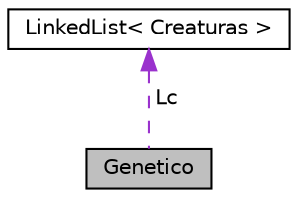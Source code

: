 digraph "Genetico"
{
  edge [fontname="Helvetica",fontsize="10",labelfontname="Helvetica",labelfontsize="10"];
  node [fontname="Helvetica",fontsize="10",shape=record];
  Node1 [label="Genetico",height=0.2,width=0.4,color="black", fillcolor="grey75", style="filled", fontcolor="black"];
  Node2 -> Node1 [dir="back",color="darkorchid3",fontsize="10",style="dashed",label=" Lc" ,fontname="Helvetica"];
  Node2 [label="LinkedList\< Creaturas \>",height=0.2,width=0.4,color="black", fillcolor="white", style="filled",URL="$classLinkedList.html"];
}
